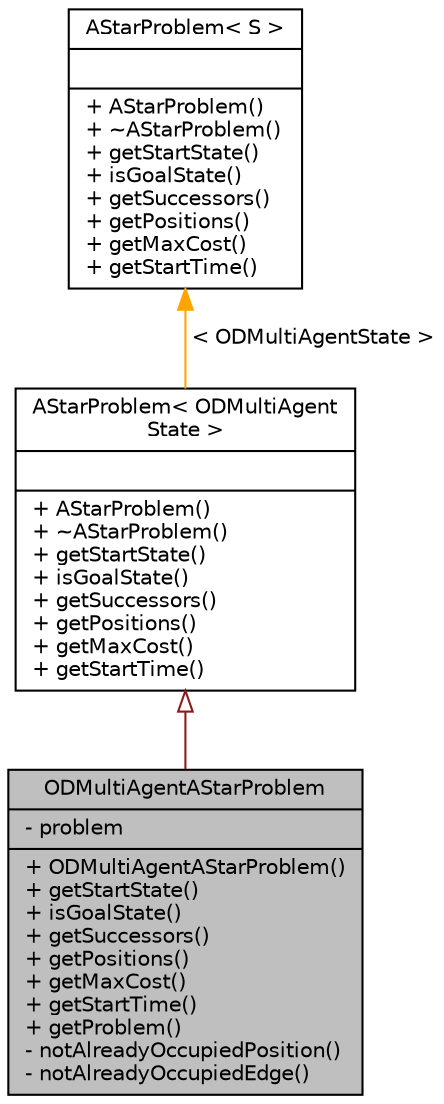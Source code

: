 digraph "ODMultiAgentAStarProblem"
{
 // INTERACTIVE_SVG=YES
 // LATEX_PDF_SIZE
  edge [fontname="Helvetica",fontsize="10",labelfontname="Helvetica",labelfontsize="10"];
  node [fontname="Helvetica",fontsize="10",shape=record];
  Node1 [label="{ODMultiAgentAStarProblem\n|- problem\l|+ ODMultiAgentAStarProblem()\l+ getStartState()\l+ isGoalState()\l+ getSuccessors()\l+ getPositions()\l+ getMaxCost()\l+ getStartTime()\l+ getProblem()\l- notAlreadyOccupiedPosition()\l- notAlreadyOccupiedEdge()\l}",height=0.2,width=0.4,color="black", fillcolor="grey75", style="filled", fontcolor="black",tooltip="MAPF problem with space search only and OD."];
  Node2 -> Node1 [dir="back",color="firebrick4",fontsize="10",style="solid",arrowtail="onormal",fontname="Helvetica"];
  Node2 [label="{AStarProblem\< ODMultiAgent\lState \>\n||+ AStarProblem()\l+ ~AStarProblem()\l+ getStartState()\l+ isGoalState()\l+ getSuccessors()\l+ getPositions()\l+ getMaxCost()\l+ getStartTime()\l}",height=0.2,width=0.4,color="black", fillcolor="white", style="filled",URL="$classAStarProblem.html",tooltip=" "];
  Node3 -> Node2 [dir="back",color="orange",fontsize="10",style="solid",label=" \< ODMultiAgentState \>" ,fontname="Helvetica"];
  Node3 [label="{AStarProblem\< S \>\n||+ AStarProblem()\l+ ~AStarProblem()\l+ getStartState()\l+ isGoalState()\l+ getSuccessors()\l+ getPositions()\l+ getMaxCost()\l+ getStartTime()\l}",height=0.2,width=0.4,color="black", fillcolor="white", style="filled",URL="$classAStarProblem.html",tooltip="Search problem formulated for the A* algorithm."];
}
